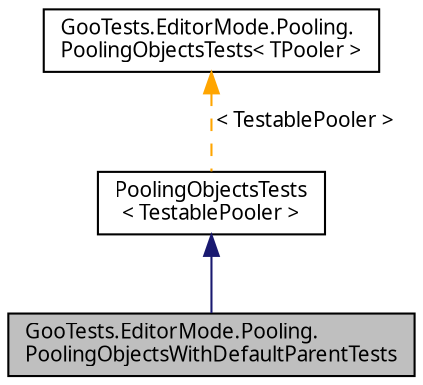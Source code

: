 digraph "GooTests.EditorMode.Pooling.PoolingObjectsWithDefaultParentTests"
{
 // LATEX_PDF_SIZE
  edge [fontname="Calibrii",fontsize="10",labelfontname="Calibrii",labelfontsize="10"];
  node [fontname="Calibrii",fontsize="10",shape=record];
  Node1 [label="GooTests.EditorMode.Pooling.\lPoolingObjectsWithDefaultParentTests",height=0.2,width=0.4,color="black", fillcolor="grey75", style="filled", fontcolor="black",tooltip=" "];
  Node2 -> Node1 [dir="back",color="midnightblue",fontsize="10",style="solid",fontname="Calibrii"];
  Node2 [label="PoolingObjectsTests\l\< TestablePooler \>",height=0.2,width=0.4,color="black", fillcolor="white", style="filled",URL="$d5/d59/classGooTests_1_1EditorMode_1_1Pooling_1_1PoolingObjectsTests.html",tooltip=" "];
  Node3 -> Node2 [dir="back",color="orange",fontsize="10",style="dashed",label=" \< TestablePooler \>" ,fontname="Calibrii"];
  Node3 [label="GooTests.EditorMode.Pooling.\lPoolingObjectsTests\< TPooler \>",height=0.2,width=0.4,color="black", fillcolor="white", style="filled",URL="$d5/d59/classGooTests_1_1EditorMode_1_1Pooling_1_1PoolingObjectsTests.html",tooltip=" "];
}
